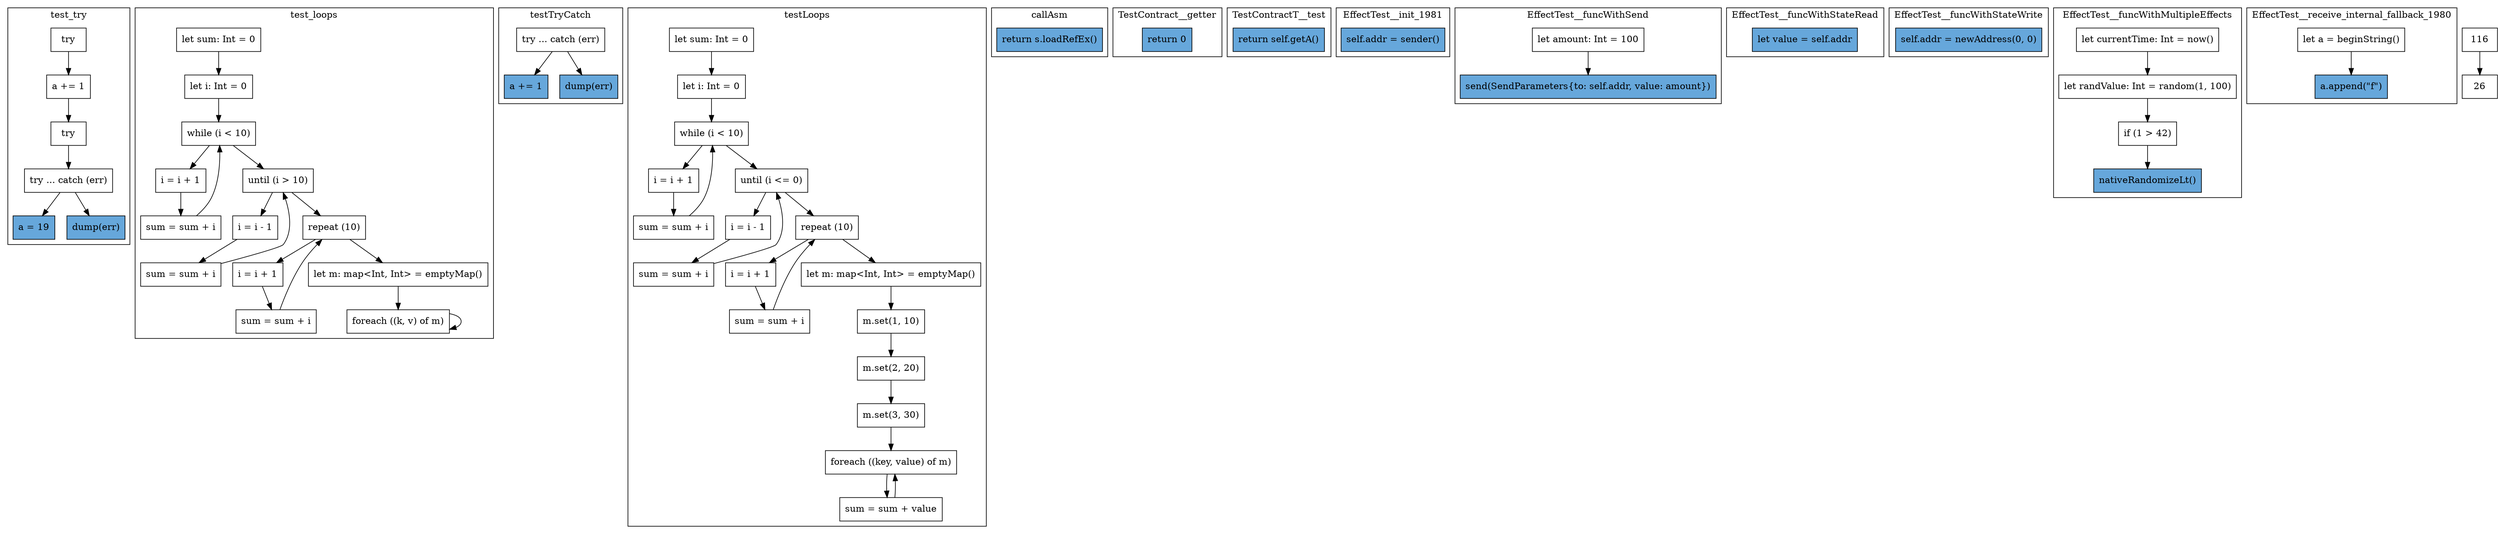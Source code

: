 digraph "syntax" {
    node [shape=box];
    subgraph "cluster_test_try" {
        label="test_try";
        "test_try_68" [label="try"];
        "test_try_69" [label="a += 1"];
        "test_try_70" [label="try"];
        "test_try_71" [label="try ... catch (err)"];
        "test_try_72" [label="a = 19",style=filled,fillcolor="#66A7DB"];
        "test_try_73" [label="dump(err)",style=filled,fillcolor="#66A7DB"];
        "test_try_68" -> "test_try_69";
        "test_try_69" -> "test_try_70";
        "test_try_70" -> "test_try_71";
        "test_try_71" -> "test_try_72";
        "test_try_71" -> "test_try_73";
    }
    subgraph "cluster_test_loops" {
        label="test_loops";
        "test_loops_74" [label="let sum: Int = 0"];
        "test_loops_75" [label="let i: Int = 0"];
        "test_loops_76" [label="while (i < 10)"];
        "test_loops_77" [label="i = i + 1"];
        "test_loops_78" [label="sum = sum + i"];
        "test_loops_79" [label="until (i > 10)"];
        "test_loops_80" [label="i = i - 1"];
        "test_loops_81" [label="sum = sum + i"];
        "test_loops_82" [label="repeat (10)"];
        "test_loops_83" [label="i = i + 1"];
        "test_loops_84" [label="sum = sum + i"];
        "test_loops_85" [label="let m: map<Int, Int> = emptyMap()"];
        "test_loops_86" [label="foreach ((k, v) of m)"];
        "test_loops_74" -> "test_loops_75";
        "test_loops_75" -> "test_loops_76";
        "test_loops_76" -> "test_loops_77";
        "test_loops_77" -> "test_loops_78";
        "test_loops_78" -> "test_loops_76";
        "test_loops_76" -> "test_loops_79";
        "test_loops_79" -> "test_loops_80";
        "test_loops_80" -> "test_loops_81";
        "test_loops_81" -> "test_loops_79";
        "test_loops_79" -> "test_loops_82";
        "test_loops_82" -> "test_loops_83";
        "test_loops_83" -> "test_loops_84";
        "test_loops_84" -> "test_loops_82";
        "test_loops_82" -> "test_loops_85";
        "test_loops_85" -> "test_loops_86";
        "test_loops_86" -> "test_loops_86";
    }
    subgraph "cluster_testTryCatch" {
        label="testTryCatch";
        "testTryCatch_87" [label="try ... catch (err)"];
        "testTryCatch_88" [label="a += 1",style=filled,fillcolor="#66A7DB"];
        "testTryCatch_89" [label="dump(err)",style=filled,fillcolor="#66A7DB"];
        "testTryCatch_87" -> "testTryCatch_88";
        "testTryCatch_87" -> "testTryCatch_89";
    }
    subgraph "cluster_testLoops" {
        label="testLoops";
        "testLoops_90" [label="let sum: Int = 0"];
        "testLoops_91" [label="let i: Int = 0"];
        "testLoops_92" [label="while (i < 10)"];
        "testLoops_93" [label="i = i + 1"];
        "testLoops_94" [label="sum = sum + i"];
        "testLoops_95" [label="until (i <= 0)"];
        "testLoops_96" [label="i = i - 1"];
        "testLoops_97" [label="sum = sum + i"];
        "testLoops_98" [label="repeat (10)"];
        "testLoops_99" [label="i = i + 1"];
        "testLoops_100" [label="sum = sum + i"];
        "testLoops_101" [label="let m: map<Int, Int> = emptyMap()"];
        "testLoops_102" [label="m.set(1, 10)"];
        "testLoops_103" [label="m.set(2, 20)"];
        "testLoops_104" [label="m.set(3, 30)"];
        "testLoops_105" [label="foreach ((key, value) of m)"];
        "testLoops_106" [label="sum = sum + value"];
        "testLoops_90" -> "testLoops_91";
        "testLoops_91" -> "testLoops_92";
        "testLoops_92" -> "testLoops_93";
        "testLoops_93" -> "testLoops_94";
        "testLoops_94" -> "testLoops_92";
        "testLoops_92" -> "testLoops_95";
        "testLoops_95" -> "testLoops_96";
        "testLoops_96" -> "testLoops_97";
        "testLoops_97" -> "testLoops_95";
        "testLoops_95" -> "testLoops_98";
        "testLoops_98" -> "testLoops_99";
        "testLoops_99" -> "testLoops_100";
        "testLoops_100" -> "testLoops_98";
        "testLoops_98" -> "testLoops_101";
        "testLoops_101" -> "testLoops_102";
        "testLoops_102" -> "testLoops_103";
        "testLoops_103" -> "testLoops_104";
        "testLoops_104" -> "testLoops_105";
        "testLoops_105" -> "testLoops_106";
        "testLoops_106" -> "testLoops_105";
    }
    subgraph "cluster_callAsm" {
        label="callAsm";
        "callAsm_107" [label="return s.loadRefEx()",style=filled,fillcolor="#66A7DB"];
    }
    subgraph "cluster_TestContract__getter" {
        label="TestContract__getter";
        "TestContract__getter_108" [label="return 0",style=filled,fillcolor="#66A7DB"];
    }
    subgraph "cluster_TestContractF__test" {
        label="TestContractF__test";
    }
    subgraph "cluster_TestContractT__test" {
        label="TestContractT__test";
        "TestContractT__test_109" [label="return self.getA()",style=filled,fillcolor="#66A7DB"];
    }
    subgraph "cluster_TestContractT__receive_external_fallback_1722" {
        label="TestContractT__receive_external_fallback_1722";
    }
    subgraph "cluster_EffectTest__init_1981" {
        label="EffectTest__init_1981";
        "EffectTest__init_1981_110" [label="self.addr = sender()",style=filled,fillcolor="#66A7DB"];
    }
    subgraph "cluster_EffectTest__funcWithSend" {
        label="EffectTest__funcWithSend";
        "EffectTest__funcWithSend_111" [label="let amount: Int = 100"];
        "EffectTest__funcWithSend_112" [label="send(SendParameters{to: self.addr, value: amount})",style=filled,fillcolor="#66A7DB"];
        "EffectTest__funcWithSend_111" -> "EffectTest__funcWithSend_112";
    }
    subgraph "cluster_EffectTest__funcWithStateRead" {
        label="EffectTest__funcWithStateRead";
        "EffectTest__funcWithStateRead_113" [label="let value = self.addr",style=filled,fillcolor="#66A7DB"];
    }
    subgraph "cluster_EffectTest__funcWithStateWrite" {
        label="EffectTest__funcWithStateWrite";
        "EffectTest__funcWithStateWrite_114" [label="self.addr = newAddress(0, 0)",style=filled,fillcolor="#66A7DB"];
    }
    subgraph "cluster_EffectTest__funcWithMultipleEffects" {
        label="EffectTest__funcWithMultipleEffects";
        "EffectTest__funcWithMultipleEffects_115" [label="let currentTime: Int = now()"];
        "EffectTest__funcWithMultipleEffects_116" [label="let randValue: Int = random(1, 100)"];
        "EffectTest__funcWithMultipleEffects_117" [label="if (1 > 42)"];
        "EffectTest__funcWithMultipleEffects_118" [label="nativeRandomizeLt()",style=filled,fillcolor="#66A7DB"];
        "EffectTest__funcWithMultipleEffects_115" -> "EffectTest__funcWithMultipleEffects_116";
        "EffectTest__funcWithMultipleEffects_116" -> "EffectTest__funcWithMultipleEffects_117";
        "EffectTest__funcWithMultipleEffects_117" -> "EffectTest__funcWithMultipleEffects_118";
    }
    subgraph "cluster_EffectTest__receive_internal_fallback_1980" {
        label="EffectTest__receive_internal_fallback_1980";
        "EffectTest__receive_internal_fallback_1980_119" [label="let a = beginString()"];
        "EffectTest__receive_internal_fallback_1980_120" [label="a.append(\"f\")",style=filled,fillcolor="#66A7DB"];
        "EffectTest__receive_internal_fallback_1980_119" -> "EffectTest__receive_internal_fallback_1980_120";
    }
"116" -> "26";
}
